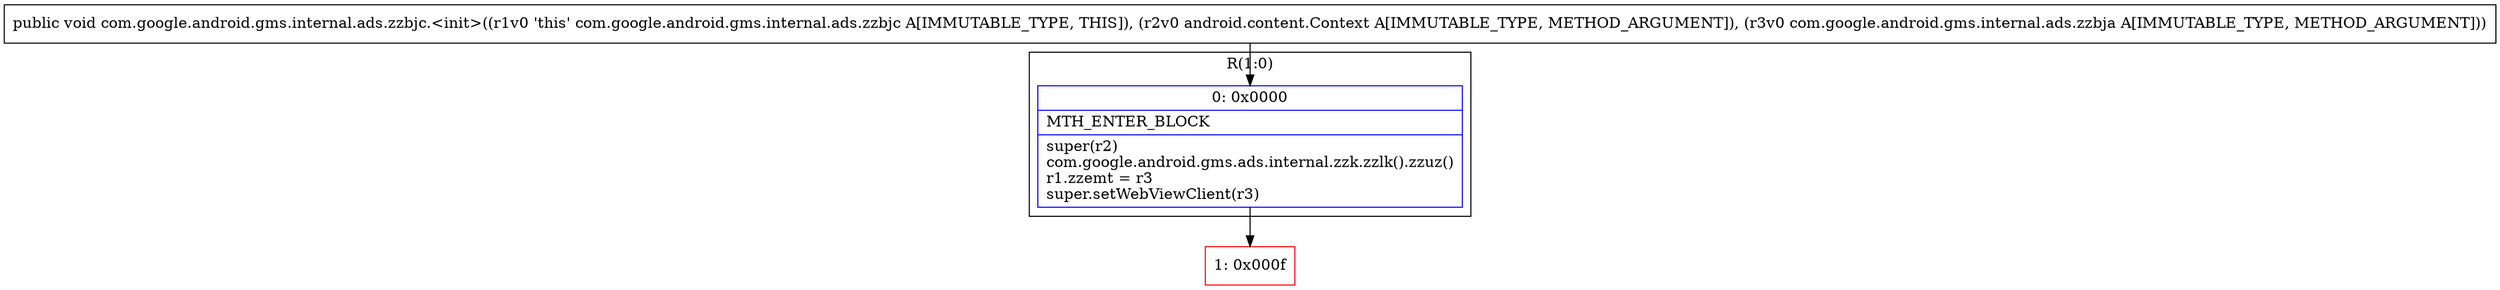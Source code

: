 digraph "CFG forcom.google.android.gms.internal.ads.zzbjc.\<init\>(Landroid\/content\/Context;Lcom\/google\/android\/gms\/internal\/ads\/zzbja;)V" {
subgraph cluster_Region_1872649813 {
label = "R(1:0)";
node [shape=record,color=blue];
Node_0 [shape=record,label="{0\:\ 0x0000|MTH_ENTER_BLOCK\l|super(r2)\lcom.google.android.gms.ads.internal.zzk.zzlk().zzuz()\lr1.zzemt = r3\lsuper.setWebViewClient(r3)\l}"];
}
Node_1 [shape=record,color=red,label="{1\:\ 0x000f}"];
MethodNode[shape=record,label="{public void com.google.android.gms.internal.ads.zzbjc.\<init\>((r1v0 'this' com.google.android.gms.internal.ads.zzbjc A[IMMUTABLE_TYPE, THIS]), (r2v0 android.content.Context A[IMMUTABLE_TYPE, METHOD_ARGUMENT]), (r3v0 com.google.android.gms.internal.ads.zzbja A[IMMUTABLE_TYPE, METHOD_ARGUMENT])) }"];
MethodNode -> Node_0;
Node_0 -> Node_1;
}

